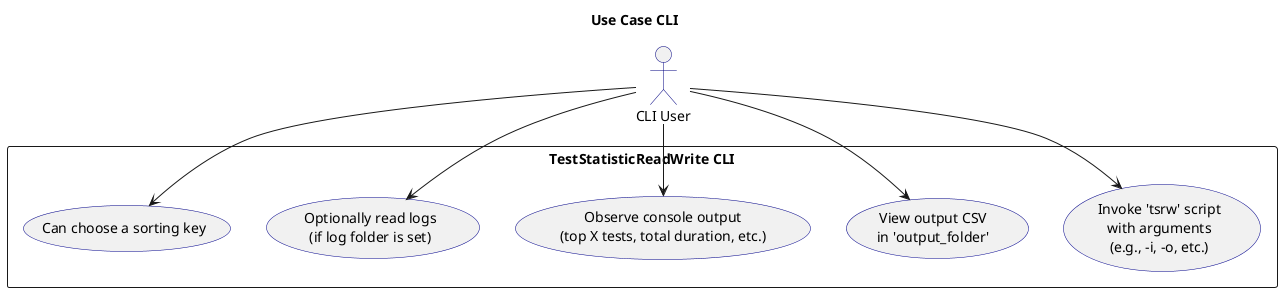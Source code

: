 @startuml Use Case CLI
title Use Case CLI
skinparam usecaseBorderColor DarkBlue
skinparam actorBorderColor Navy
skinparam actorStyle person

actor "CLI User" as user

rectangle "TestStatisticReadWrite CLI" {
  usecase "Invoke 'tsrw' script\nwith arguments\n(e.g., -i, -o, etc.)" as UC1
  usecase "View output CSV\nin 'output_folder'" as UC2
  usecase "Observe console output\n(top X tests, total duration, etc.)" as UC3
  usecase "Optionally read logs\n(if log folder is set)" as UC4
  usecase "Can choose a sorting key" as UC5

}

user --> UC1
user --> UC2
user --> UC3
user --> UC4
user --> UC5

@enduml
